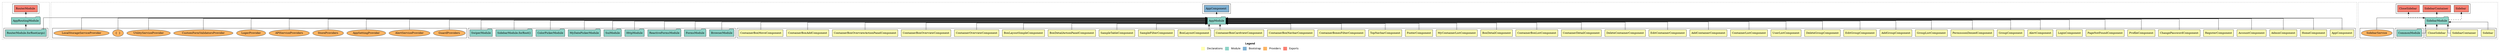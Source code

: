 digraph dependencies { node [shape="rect", style="filled", colorscheme=set312]; ranksep=0.4; compound=false; remincross=true; splines=true; splines=ortho; rankdir=LR; rankdir=TB; rankdir=BT; label=<<table BORDER="0"> <tr> <td colspan="5" align="center"><b>Legend</b></td> </tr> <tr> <td> <table BORDER="0"> <tr> <td bgcolor="#ffffb3" width="20"></td> <td>  Declarations</td> </tr> </table> </td> <td> <table BORDER="0"> <tr> <td bgcolor="#8dd3c7" width="20"></td> <td>  Module</td> </tr> </table> </td> <td> <table BORDER="0"> <tr> <td bgcolor="#80b1d3" width="20"></td> <td>  Bootstrap</td> </tr> </table> </td> <td> <table BORDER="0"> <tr> <td bgcolor="#fdb462" width="20"></td> <td>  Providers</td> </tr> </table> </td> <td> <table BORDER="0"> <tr> <td bgcolor="#fb8072" width="20"></td> <td>  Exports</td> </tr> </table> </td> </tr></table>>; ratio=compress; fontname="sans-serif";  subgraph "cluster_AppRoutingModule" { label=""; style="dotted";node [shape="folder", fillcolor=1]; subgraph cluster_AppRoutingModule_declarations { style="solid";node [style="filled", shape="rect"]; }    subgraph cluster_AppRoutingModule_imports { style="solid"; node [style="filled", fillcolor=1, shape="rect"];    "RouterModule.forRoot(args)" [label="RouterModule.forRoot(args)", shape="folder"];   }    "RouterModule.forRoot(args)" -> "AppRoutingModule" [lhead="cluster_AppRoutingModule", ltail="cluster_AppRoutingModule_imports"];     subgraph cluster_AppRoutingModule_exports { style="solid";node [style="filled", fillcolor=4, shape="rect"];"RouterModule " [label="RouterModule ", shape="rect"]}  "AppRoutingModule" -> "RouterModule " [style="dashed", ltail="cluster_AppRoutingModule" lhead="cluster_AppRoutingModule_exports"];    subgraph cluster_AppRoutingModule_bootstrap { style="solid"; node [style="filled", fillcolor=5, shape="rect"];  }    subgraph cluster_AppRoutingModule_providers { style="solid"; node [style="filled", fillcolor=6, shape="rect"];   }     }  subgraph "cluster_SidebarModule" { label=""; style="dotted";node [shape="folder", fillcolor=1]; subgraph cluster_SidebarModule_declarations { style="solid";node [style="filled", shape="rect"]; node [fillcolor=2]; "Sidebar"; node [fillcolor=2]; "SidebarContainer"; node [fillcolor=2]; "CloseSidebar"; }  "Sidebar" -> "SidebarModule" [style="solid", lhead="cluster_SidebarModule" ltail="cluster_SidebarModule_declarations"]; subgraph "cluster_SidebarModule_Sidebar_providers" { style="solid";  }  "SidebarContainer" -> "SidebarModule" [style="solid", lhead="cluster_SidebarModule" ltail="cluster_SidebarModule_declarations"]; subgraph "cluster_SidebarModule_SidebarContainer_providers" { style="solid";  }  "CloseSidebar" -> "SidebarModule" [style="solid", lhead="cluster_SidebarModule" ltail="cluster_SidebarModule_declarations"]; subgraph "cluster_SidebarModule_CloseSidebar_providers" { style="solid";  }    subgraph cluster_SidebarModule_imports { style="solid"; node [style="filled", fillcolor=1, shape="rect"];    "CommonModule" [label="CommonModule", shape="folder"];   }    "CommonModule" -> "SidebarModule" [lhead="cluster_SidebarModule", ltail="cluster_SidebarModule_imports"];     subgraph cluster_SidebarModule_exports { style="solid";node [style="filled", fillcolor=4, shape="rect"];"Sidebar " [label="Sidebar ", shape="rect"]"SidebarContainer " [label="SidebarContainer ", shape="rect"]"CloseSidebar " [label="CloseSidebar ", shape="rect"]}  "SidebarModule" -> "Sidebar " [style="dashed", ltail="cluster_SidebarModule" lhead="cluster_SidebarModule_exports"];  "SidebarModule" -> "SidebarContainer " [style="dashed", ltail="cluster_SidebarModule" lhead="cluster_SidebarModule_exports"];  "SidebarModule" -> "CloseSidebar " [style="dashed", ltail="cluster_SidebarModule" lhead="cluster_SidebarModule_exports"];    subgraph cluster_SidebarModule_bootstrap { style="solid"; node [style="filled", fillcolor=5, shape="rect"];  }    subgraph cluster_SidebarModule_providers { style="solid"; node [style="filled", fillcolor=6, shape="rect"];    "SidebarService" [label="SidebarService", shape="oval"];   }    "SidebarService" -> "SidebarModule" [lhead="cluster_SidebarModule", ltail="cluster_SidebarModule_providers"];     }  subgraph "cluster_AppModule" { label=""; style="dotted";node [shape="folder", fillcolor=1]; subgraph cluster_AppModule_declarations { style="solid";node [style="filled", shape="rect"]; node [fillcolor=2]; "AppComponent"; node [fillcolor=2]; "HomeComponent"; node [fillcolor=2]; "AdminComponent"; node [fillcolor=2]; "AccountComponent"; node [fillcolor=2]; "RegisterComponent"; node [fillcolor=2]; "ChangePasswordComponent"; node [fillcolor=2]; "ProfileComponent"; node [fillcolor=2]; "PageNotFoundComponent"; node [fillcolor=2]; "LoginComponent"; node [fillcolor=2]; "AlertComponent"; node [fillcolor=2]; "GroupComponent"; node [fillcolor=2]; "PermissionDeniedComponent"; node [fillcolor=2]; "GroupListComponent"; node [fillcolor=2]; "AddGroupComponent"; node [fillcolor=2]; "EditGroupComponent"; node [fillcolor=2]; "DeleteGroupComponent"; node [fillcolor=2]; "UserListComponent"; node [fillcolor=2]; "ContainerListComponent"; node [fillcolor=2]; "AddContainerComponent"; node [fillcolor=2]; "EditContainerComponent"; node [fillcolor=2]; "DeleteContainerComponent"; node [fillcolor=2]; "ContainerDetailComponent"; node [fillcolor=2]; "ContainerBoxListComponent"; node [fillcolor=2]; "BoxDetailComponent"; node [fillcolor=2]; "MyContainerListComponent"; node [fillcolor=2]; "FooterComponent"; node [fillcolor=2]; "TopNavbarComponent"; node [fillcolor=2]; "ContainerBoxesFilterComponent"; node [fillcolor=2]; "ContainerBoxNavbarComponent"; node [fillcolor=2]; "ContainerBoxCardviewComponent"; node [fillcolor=2]; "BoxLayoutComponent"; node [fillcolor=2]; "SampleFilterComponent"; node [fillcolor=2]; "SampleTableComponent"; node [fillcolor=2]; "BoxDetailActionPanelComponent"; node [fillcolor=2]; "BoxLayoutSimpleComponent"; node [fillcolor=2]; "ContainerOverviewComponent"; node [fillcolor=2]; "ContainerBoxOverviewComponent"; node [fillcolor=2]; "ContainerBoxOverviewActionPanelComponent"; node [fillcolor=2]; "ContainerBoxAddComponent"; node [fillcolor=2]; "ContainerBoxMoveComponent"; }  "AppComponent" -> "AppModule" [style="solid", lhead="cluster_AppModule" ltail="cluster_AppModule_declarations"]; subgraph "cluster_AppModule_AppComponent_providers" { style="solid";  }  "HomeComponent" -> "AppModule" [style="solid", lhead="cluster_AppModule" ltail="cluster_AppModule_declarations"]; subgraph "cluster_AppModule_HomeComponent_providers" { style="solid";  }  "AdminComponent" -> "AppModule" [style="solid", lhead="cluster_AppModule" ltail="cluster_AppModule_declarations"]; subgraph "cluster_AppModule_AdminComponent_providers" { style="solid";  }  "AccountComponent" -> "AppModule" [style="solid", lhead="cluster_AppModule" ltail="cluster_AppModule_declarations"]; subgraph "cluster_AppModule_AccountComponent_providers" { style="solid";  }  "RegisterComponent" -> "AppModule" [style="solid", lhead="cluster_AppModule" ltail="cluster_AppModule_declarations"]; subgraph "cluster_AppModule_RegisterComponent_providers" { style="solid";  }  "ChangePasswordComponent" -> "AppModule" [style="solid", lhead="cluster_AppModule" ltail="cluster_AppModule_declarations"]; subgraph "cluster_AppModule_ChangePasswordComponent_providers" { style="solid";  }  "ProfileComponent" -> "AppModule" [style="solid", lhead="cluster_AppModule" ltail="cluster_AppModule_declarations"]; subgraph "cluster_AppModule_ProfileComponent_providers" { style="solid";  }  "PageNotFoundComponent" -> "AppModule" [style="solid", lhead="cluster_AppModule" ltail="cluster_AppModule_declarations"]; subgraph "cluster_AppModule_PageNotFoundComponent_providers" { style="solid";  }  "LoginComponent" -> "AppModule" [style="solid", lhead="cluster_AppModule" ltail="cluster_AppModule_declarations"]; subgraph "cluster_AppModule_LoginComponent_providers" { style="solid";  }  "AlertComponent" -> "AppModule" [style="solid", lhead="cluster_AppModule" ltail="cluster_AppModule_declarations"]; subgraph "cluster_AppModule_AlertComponent_providers" { style="solid";  }  "GroupComponent" -> "AppModule" [style="solid", lhead="cluster_AppModule" ltail="cluster_AppModule_declarations"]; subgraph "cluster_AppModule_GroupComponent_providers" { style="solid";  }  "PermissionDeniedComponent" -> "AppModule" [style="solid", lhead="cluster_AppModule" ltail="cluster_AppModule_declarations"]; subgraph "cluster_AppModule_PermissionDeniedComponent_providers" { style="solid";  }  "GroupListComponent" -> "AppModule" [style="solid", lhead="cluster_AppModule" ltail="cluster_AppModule_declarations"]; subgraph "cluster_AppModule_GroupListComponent_providers" { style="solid";  }  "AddGroupComponent" -> "AppModule" [style="solid", lhead="cluster_AppModule" ltail="cluster_AppModule_declarations"]; subgraph "cluster_AppModule_AddGroupComponent_providers" { style="solid";  }  "EditGroupComponent" -> "AppModule" [style="solid", lhead="cluster_AppModule" ltail="cluster_AppModule_declarations"]; subgraph "cluster_AppModule_EditGroupComponent_providers" { style="solid";  }  "DeleteGroupComponent" -> "AppModule" [style="solid", lhead="cluster_AppModule" ltail="cluster_AppModule_declarations"]; subgraph "cluster_AppModule_DeleteGroupComponent_providers" { style="solid";  }  "UserListComponent" -> "AppModule" [style="solid", lhead="cluster_AppModule" ltail="cluster_AppModule_declarations"]; subgraph "cluster_AppModule_UserListComponent_providers" { style="solid";  }  "ContainerListComponent" -> "AppModule" [style="solid", lhead="cluster_AppModule" ltail="cluster_AppModule_declarations"]; subgraph "cluster_AppModule_ContainerListComponent_providers" { style="solid";  }  "AddContainerComponent" -> "AppModule" [style="solid", lhead="cluster_AppModule" ltail="cluster_AppModule_declarations"]; subgraph "cluster_AppModule_AddContainerComponent_providers" { style="solid";  }  "EditContainerComponent" -> "AppModule" [style="solid", lhead="cluster_AppModule" ltail="cluster_AppModule_declarations"]; subgraph "cluster_AppModule_EditContainerComponent_providers" { style="solid";  }  "DeleteContainerComponent" -> "AppModule" [style="solid", lhead="cluster_AppModule" ltail="cluster_AppModule_declarations"]; subgraph "cluster_AppModule_DeleteContainerComponent_providers" { style="solid";  }  "ContainerDetailComponent" -> "AppModule" [style="solid", lhead="cluster_AppModule" ltail="cluster_AppModule_declarations"]; subgraph "cluster_AppModule_ContainerDetailComponent_providers" { style="solid";  }  "ContainerBoxListComponent" -> "AppModule" [style="solid", lhead="cluster_AppModule" ltail="cluster_AppModule_declarations"]; subgraph "cluster_AppModule_ContainerBoxListComponent_providers" { style="solid";  }  "BoxDetailComponent" -> "AppModule" [style="solid", lhead="cluster_AppModule" ltail="cluster_AppModule_declarations"]; subgraph "cluster_AppModule_BoxDetailComponent_providers" { style="solid";  }  "MyContainerListComponent" -> "AppModule" [style="solid", lhead="cluster_AppModule" ltail="cluster_AppModule_declarations"]; subgraph "cluster_AppModule_MyContainerListComponent_providers" { style="solid";  }  "FooterComponent" -> "AppModule" [style="solid", lhead="cluster_AppModule" ltail="cluster_AppModule_declarations"]; subgraph "cluster_AppModule_FooterComponent_providers" { style="solid";  }  "TopNavbarComponent" -> "AppModule" [style="solid", lhead="cluster_AppModule" ltail="cluster_AppModule_declarations"]; subgraph "cluster_AppModule_TopNavbarComponent_providers" { style="solid";  }  "ContainerBoxesFilterComponent" -> "AppModule" [style="solid", lhead="cluster_AppModule" ltail="cluster_AppModule_declarations"]; subgraph "cluster_AppModule_ContainerBoxesFilterComponent_providers" { style="solid";  }  "ContainerBoxNavbarComponent" -> "AppModule" [style="solid", lhead="cluster_AppModule" ltail="cluster_AppModule_declarations"]; subgraph "cluster_AppModule_ContainerBoxNavbarComponent_providers" { style="solid";  }  "ContainerBoxCardviewComponent" -> "AppModule" [style="solid", lhead="cluster_AppModule" ltail="cluster_AppModule_declarations"]; subgraph "cluster_AppModule_ContainerBoxCardviewComponent_providers" { style="solid";  }  "BoxLayoutComponent" -> "AppModule" [style="solid", lhead="cluster_AppModule" ltail="cluster_AppModule_declarations"]; subgraph "cluster_AppModule_BoxLayoutComponent_providers" { style="solid";  }  "SampleFilterComponent" -> "AppModule" [style="solid", lhead="cluster_AppModule" ltail="cluster_AppModule_declarations"]; subgraph "cluster_AppModule_SampleFilterComponent_providers" { style="solid";  }  "SampleTableComponent" -> "AppModule" [style="solid", lhead="cluster_AppModule" ltail="cluster_AppModule_declarations"]; subgraph "cluster_AppModule_SampleTableComponent_providers" { style="solid";  }  "BoxDetailActionPanelComponent" -> "AppModule" [style="solid", lhead="cluster_AppModule" ltail="cluster_AppModule_declarations"]; subgraph "cluster_AppModule_BoxDetailActionPanelComponent_providers" { style="solid";  }  "BoxLayoutSimpleComponent" -> "AppModule" [style="solid", lhead="cluster_AppModule" ltail="cluster_AppModule_declarations"]; subgraph "cluster_AppModule_BoxLayoutSimpleComponent_providers" { style="solid";  }  "ContainerOverviewComponent" -> "AppModule" [style="solid", lhead="cluster_AppModule" ltail="cluster_AppModule_declarations"]; subgraph "cluster_AppModule_ContainerOverviewComponent_providers" { style="solid";  }  "ContainerBoxOverviewComponent" -> "AppModule" [style="solid", lhead="cluster_AppModule" ltail="cluster_AppModule_declarations"]; subgraph "cluster_AppModule_ContainerBoxOverviewComponent_providers" { style="solid";  }  "ContainerBoxOverviewActionPanelComponent" -> "AppModule" [style="solid", lhead="cluster_AppModule" ltail="cluster_AppModule_declarations"]; subgraph "cluster_AppModule_ContainerBoxOverviewActionPanelComponent_providers" { style="solid";  }  "ContainerBoxAddComponent" -> "AppModule" [style="solid", lhead="cluster_AppModule" ltail="cluster_AppModule_declarations"]; subgraph "cluster_AppModule_ContainerBoxAddComponent_providers" { style="solid";  }  "ContainerBoxMoveComponent" -> "AppModule" [style="solid", lhead="cluster_AppModule" ltail="cluster_AppModule_declarations"]; subgraph "cluster_AppModule_ContainerBoxMoveComponent_providers" { style="solid";  }    subgraph cluster_AppModule_imports { style="solid"; node [style="filled", fillcolor=1, shape="rect"];    "BrowserModule" [label="BrowserModule", shape="folder"];    "FormsModule" [label="FormsModule", shape="folder"];    "ReactiveFormsModule" [label="ReactiveFormsModule", shape="folder"];    "HttpModule" [label="HttpModule", shape="folder"];    "SuiModule" [label="SuiModule", shape="folder"];    "MyDatePickerModule" [label="MyDatePickerModule", shape="folder"];    "ColorPickerModule" [label="ColorPickerModule", shape="folder"];    "SidebarModule.forRoot()" [label="SidebarModule.forRoot()", shape="folder"];    "RouterModule.forRoot(args)" [label="RouterModule.forRoot(args)", shape="folder"];    "SwiperModule" [label="SwiperModule", shape="folder"];   }    "BrowserModule" -> "AppModule" [lhead="cluster_AppModule", ltail="cluster_AppModule_imports"];    "FormsModule" -> "AppModule" [lhead="cluster_AppModule", ltail="cluster_AppModule_imports"];    "ReactiveFormsModule" -> "AppModule" [lhead="cluster_AppModule", ltail="cluster_AppModule_imports"];    "HttpModule" -> "AppModule" [lhead="cluster_AppModule", ltail="cluster_AppModule_imports"];    "SuiModule" -> "AppModule" [lhead="cluster_AppModule", ltail="cluster_AppModule_imports"];    "MyDatePickerModule" -> "AppModule" [lhead="cluster_AppModule", ltail="cluster_AppModule_imports"];    "ColorPickerModule" -> "AppModule" [lhead="cluster_AppModule", ltail="cluster_AppModule_imports"];    "SidebarModule.forRoot()" -> "AppModule" [lhead="cluster_AppModule", ltail="cluster_AppModule_imports"];    "RouterModule.forRoot(args)" -> "AppModule" [lhead="cluster_AppModule", ltail="cluster_AppModule_imports"];    "SwiperModule" -> "AppModule" [lhead="cluster_AppModule", ltail="cluster_AppModule_imports"];     subgraph cluster_AppModule_exports { style="solid";node [style="filled", fillcolor=4, shape="rect"];}    subgraph cluster_AppModule_bootstrap { style="solid"; node [style="filled", fillcolor=5, shape="rect"];  "AppComponent " [label="AppComponent ", shape="rect"]  }  "AppModule" -> "AppComponent " [style="dotted", lhead="cluster_AppModule_bootstrap" ltail="cluster_AppModule"];    subgraph cluster_AppModule_providers { style="solid"; node [style="filled", fillcolor=6, shape="rect"];    "GuardProviders" [label="GuardProviders", shape="oval"];    "AlertServiceProvider" [label="AlertServiceProvider", shape="oval"];    "AppSettingProvider" [label="AppSettingProvider", shape="oval"];    "StoreProviders" [label="StoreProviders", shape="oval"];    "APIServiceProviders" [label="APIServiceProviders", shape="oval"];    "LogerProvider" [label="LogerProvider", shape="oval"];    "CustomFormValidatorsProvider" [label="CustomFormValidatorsProvider", shape="oval"];    "UtilityServiceProvider" [label="UtilityServiceProvider", shape="oval"];    "{  }" [label="{  }", shape="oval"];    "LocalStorageServiceProvider" [label="LocalStorageServiceProvider", shape="oval"];   }    "GuardProviders" -> "AppModule" [lhead="cluster_AppModule", ltail="cluster_AppModule_providers"];    "AlertServiceProvider" -> "AppModule" [lhead="cluster_AppModule", ltail="cluster_AppModule_providers"];    "AppSettingProvider" -> "AppModule" [lhead="cluster_AppModule", ltail="cluster_AppModule_providers"];    "StoreProviders" -> "AppModule" [lhead="cluster_AppModule", ltail="cluster_AppModule_providers"];    "APIServiceProviders" -> "AppModule" [lhead="cluster_AppModule", ltail="cluster_AppModule_providers"];    "LogerProvider" -> "AppModule" [lhead="cluster_AppModule", ltail="cluster_AppModule_providers"];    "CustomFormValidatorsProvider" -> "AppModule" [lhead="cluster_AppModule", ltail="cluster_AppModule_providers"];    "UtilityServiceProvider" -> "AppModule" [lhead="cluster_AppModule", ltail="cluster_AppModule_providers"];    "{  }" -> "AppModule" [lhead="cluster_AppModule", ltail="cluster_AppModule_providers"];    "LocalStorageServiceProvider" -> "AppModule" [lhead="cluster_AppModule", ltail="cluster_AppModule_providers"];     }  }